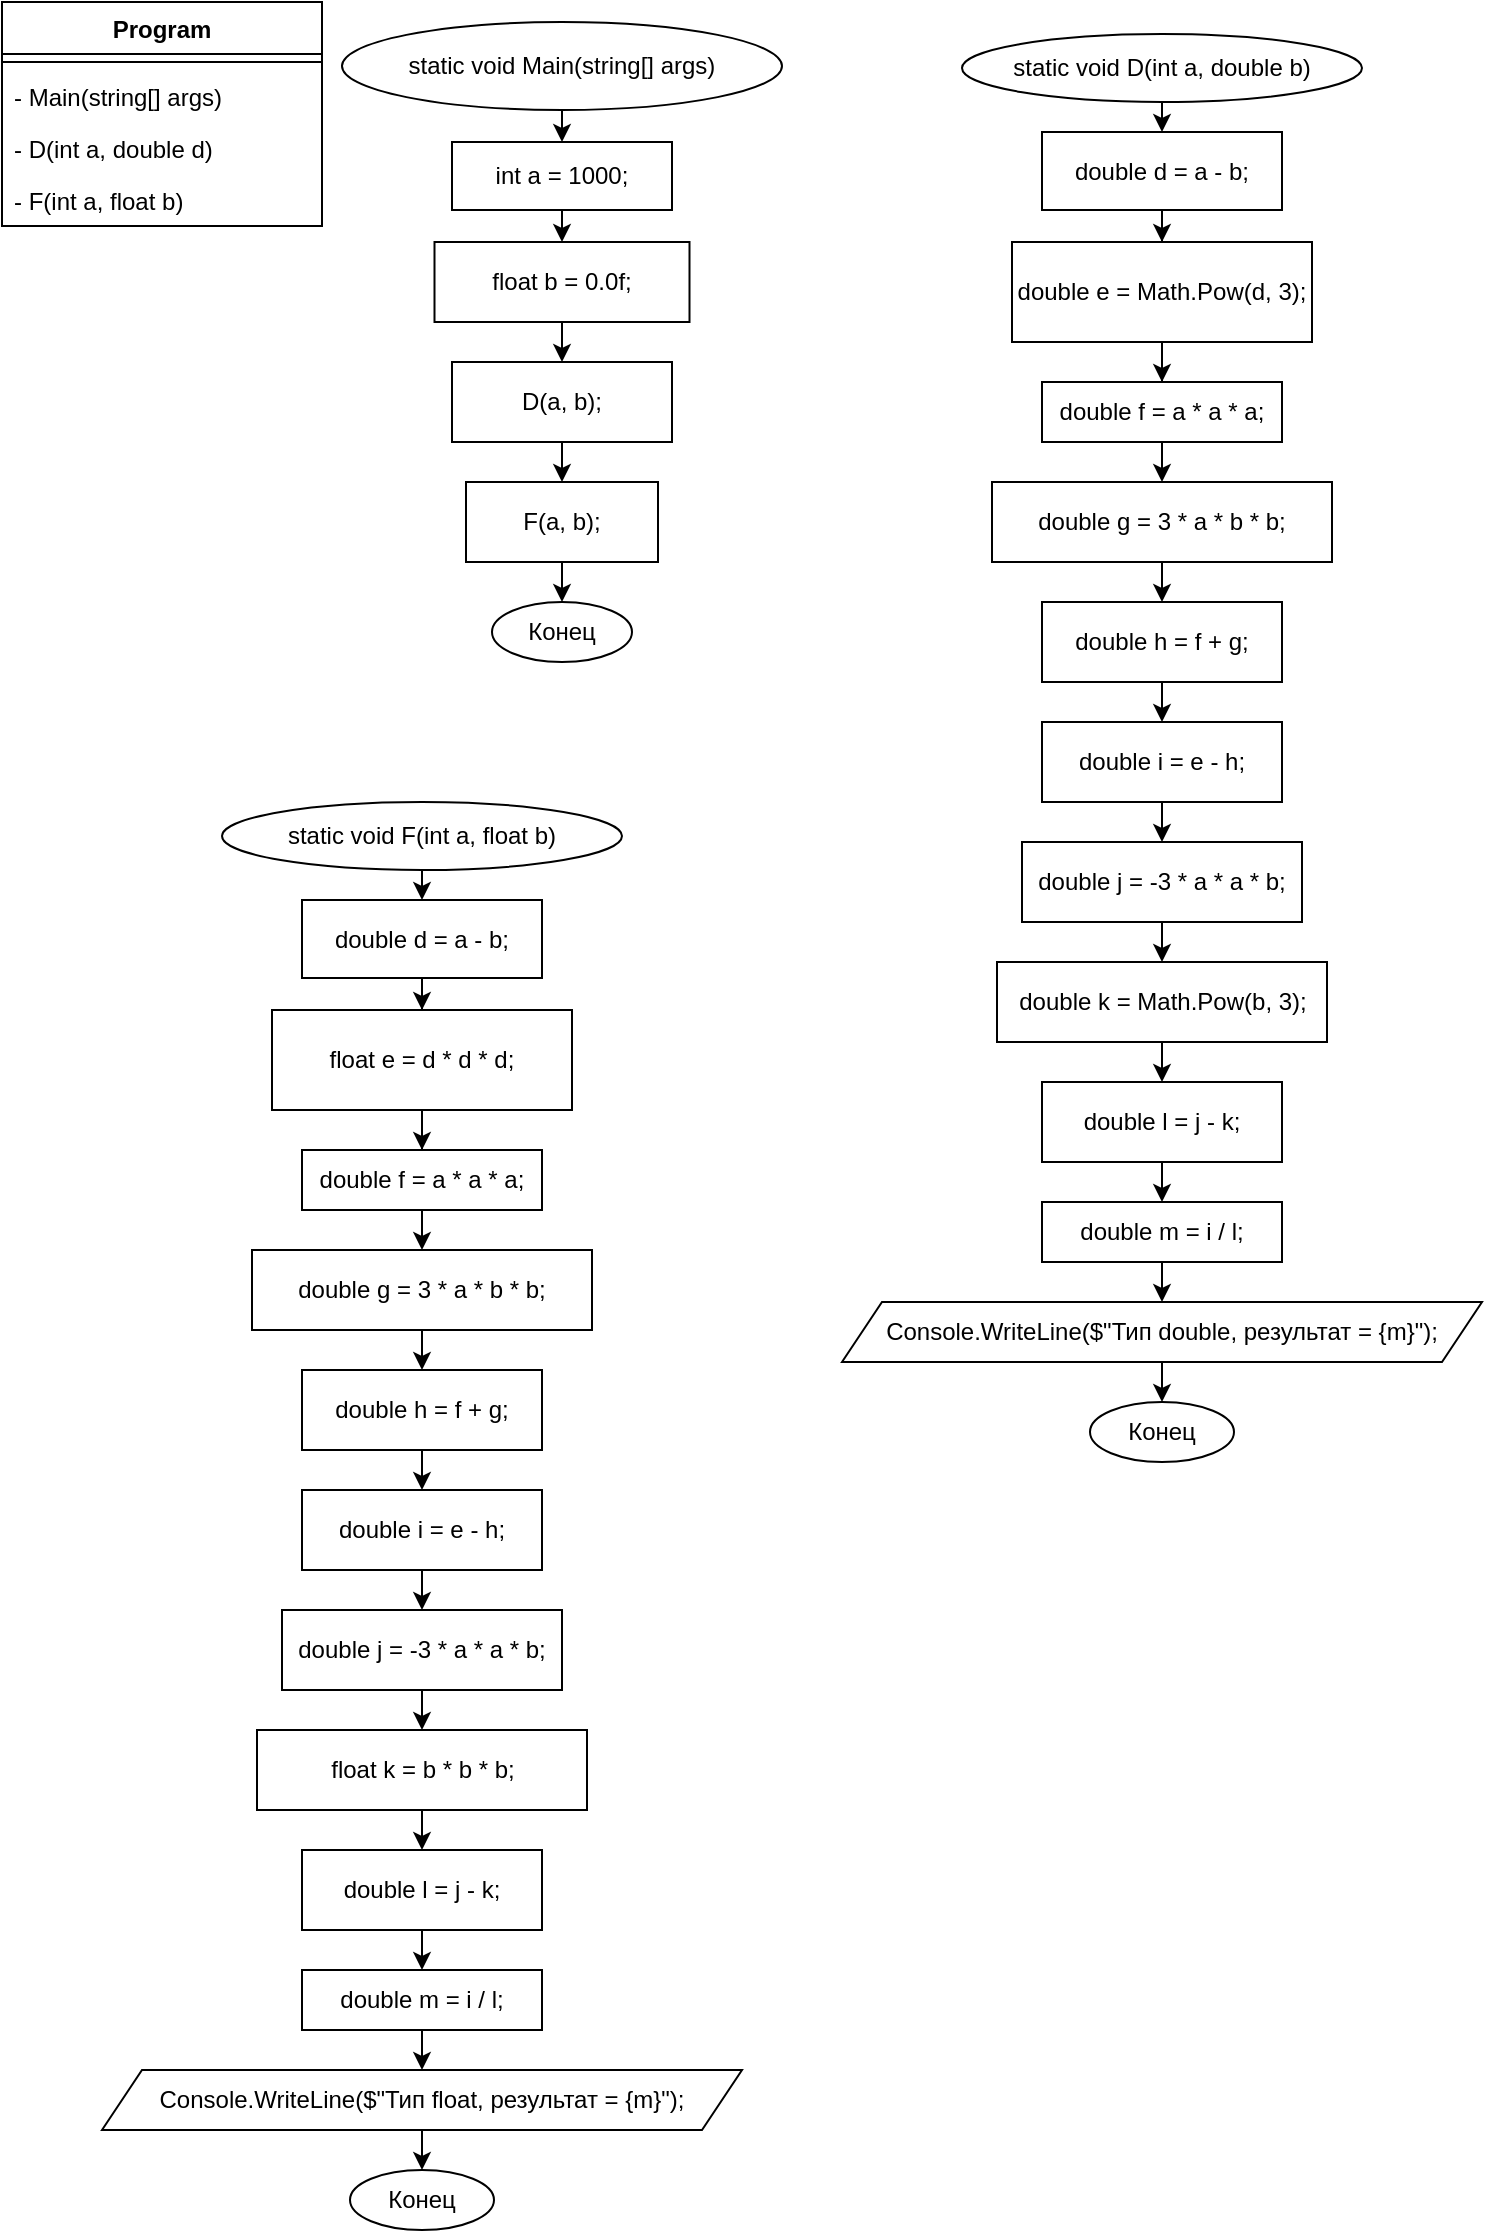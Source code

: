 <mxfile version="15.4.3" type="device"><diagram id="pTUH-KPxqWIqMNDLzzBz" name="Page-1"><mxGraphModel dx="1955" dy="896" grid="1" gridSize="10" guides="1" tooltips="1" connect="1" arrows="1" fold="1" page="1" pageScale="1" pageWidth="827" pageHeight="1169" math="0" shadow="0"><root><mxCell id="0"/><mxCell id="1" parent="0"/><mxCell id="skDzkCNN4oig90gfVEyf-1" value="Program" style="swimlane;fontStyle=1;align=center;verticalAlign=top;childLayout=stackLayout;horizontal=1;startSize=26;horizontalStack=0;resizeParent=1;resizeParentMax=0;resizeLast=0;collapsible=1;marginBottom=0;" parent="1" vertex="1"><mxGeometry width="160" height="112" as="geometry"/></mxCell><mxCell id="skDzkCNN4oig90gfVEyf-3" value="" style="line;strokeWidth=1;fillColor=none;align=left;verticalAlign=middle;spacingTop=-1;spacingLeft=3;spacingRight=3;rotatable=0;labelPosition=right;points=[];portConstraint=eastwest;" parent="skDzkCNN4oig90gfVEyf-1" vertex="1"><mxGeometry y="26" width="160" height="8" as="geometry"/></mxCell><mxCell id="skDzkCNN4oig90gfVEyf-5" value="- Main(string[] args)" style="text;strokeColor=none;fillColor=none;align=left;verticalAlign=top;spacingLeft=4;spacingRight=4;overflow=hidden;rotatable=0;points=[[0,0.5],[1,0.5]];portConstraint=eastwest;" parent="skDzkCNN4oig90gfVEyf-1" vertex="1"><mxGeometry y="34" width="160" height="26" as="geometry"/></mxCell><mxCell id="skDzkCNN4oig90gfVEyf-7" value="- D(int a, double d)" style="text;strokeColor=none;fillColor=none;align=left;verticalAlign=top;spacingLeft=4;spacingRight=4;overflow=hidden;rotatable=0;points=[[0,0.5],[1,0.5]];portConstraint=eastwest;" parent="skDzkCNN4oig90gfVEyf-1" vertex="1"><mxGeometry y="60" width="160" height="26" as="geometry"/></mxCell><mxCell id="skDzkCNN4oig90gfVEyf-6" value="- F(int a, float b)" style="text;strokeColor=none;fillColor=none;align=left;verticalAlign=top;spacingLeft=4;spacingRight=4;overflow=hidden;rotatable=0;points=[[0,0.5],[1,0.5]];portConstraint=eastwest;" parent="skDzkCNN4oig90gfVEyf-1" vertex="1"><mxGeometry y="86" width="160" height="26" as="geometry"/></mxCell><mxCell id="skDzkCNN4oig90gfVEyf-10" style="edgeStyle=orthogonalEdgeStyle;rounded=0;orthogonalLoop=1;jettySize=auto;html=1;exitX=0.5;exitY=1;exitDx=0;exitDy=0;entryX=0.5;entryY=0;entryDx=0;entryDy=0;" parent="1" source="skDzkCNN4oig90gfVEyf-8" target="skDzkCNN4oig90gfVEyf-9" edge="1"><mxGeometry relative="1" as="geometry"/></mxCell><mxCell id="skDzkCNN4oig90gfVEyf-8" value="static void Main(string[] args)" style="ellipse;whiteSpace=wrap;html=1;" parent="1" vertex="1"><mxGeometry x="170" y="10" width="220" height="44" as="geometry"/></mxCell><mxCell id="skDzkCNN4oig90gfVEyf-12" style="edgeStyle=orthogonalEdgeStyle;rounded=0;orthogonalLoop=1;jettySize=auto;html=1;exitX=0.5;exitY=1;exitDx=0;exitDy=0;entryX=0.5;entryY=0;entryDx=0;entryDy=0;" parent="1" source="skDzkCNN4oig90gfVEyf-9" target="skDzkCNN4oig90gfVEyf-11" edge="1"><mxGeometry relative="1" as="geometry"/></mxCell><mxCell id="skDzkCNN4oig90gfVEyf-9" value="int a = 1000;" style="rounded=0;whiteSpace=wrap;html=1;" parent="1" vertex="1"><mxGeometry x="225" y="70" width="110" height="34" as="geometry"/></mxCell><mxCell id="skDzkCNN4oig90gfVEyf-14" style="edgeStyle=orthogonalEdgeStyle;rounded=0;orthogonalLoop=1;jettySize=auto;html=1;exitX=0.5;exitY=1;exitDx=0;exitDy=0;entryX=0.5;entryY=0;entryDx=0;entryDy=0;" parent="1" source="skDzkCNN4oig90gfVEyf-11" target="skDzkCNN4oig90gfVEyf-13" edge="1"><mxGeometry relative="1" as="geometry"/></mxCell><mxCell id="skDzkCNN4oig90gfVEyf-11" value="float b = 0.0f;" style="rounded=0;whiteSpace=wrap;html=1;" parent="1" vertex="1"><mxGeometry x="216.25" y="120" width="127.5" height="40" as="geometry"/></mxCell><mxCell id="skDzkCNN4oig90gfVEyf-16" style="edgeStyle=orthogonalEdgeStyle;rounded=0;orthogonalLoop=1;jettySize=auto;html=1;exitX=0.5;exitY=1;exitDx=0;exitDy=0;entryX=0.5;entryY=0;entryDx=0;entryDy=0;" parent="1" source="skDzkCNN4oig90gfVEyf-13" target="skDzkCNN4oig90gfVEyf-15" edge="1"><mxGeometry relative="1" as="geometry"/></mxCell><mxCell id="skDzkCNN4oig90gfVEyf-13" value="D(a, b);" style="rounded=0;whiteSpace=wrap;html=1;" parent="1" vertex="1"><mxGeometry x="225" y="180" width="110" height="40" as="geometry"/></mxCell><mxCell id="skDzkCNN4oig90gfVEyf-18" style="edgeStyle=orthogonalEdgeStyle;rounded=0;orthogonalLoop=1;jettySize=auto;html=1;exitX=0.5;exitY=1;exitDx=0;exitDy=0;entryX=0.5;entryY=0;entryDx=0;entryDy=0;" parent="1" source="skDzkCNN4oig90gfVEyf-15" target="skDzkCNN4oig90gfVEyf-17" edge="1"><mxGeometry relative="1" as="geometry"/></mxCell><mxCell id="skDzkCNN4oig90gfVEyf-15" value="F(a, b);" style="rounded=0;whiteSpace=wrap;html=1;" parent="1" vertex="1"><mxGeometry x="232" y="240" width="96" height="40" as="geometry"/></mxCell><mxCell id="skDzkCNN4oig90gfVEyf-17" value="Конец" style="ellipse;whiteSpace=wrap;html=1;" parent="1" vertex="1"><mxGeometry x="245" y="300" width="70" height="30" as="geometry"/></mxCell><mxCell id="skDzkCNN4oig90gfVEyf-31" style="edgeStyle=orthogonalEdgeStyle;rounded=0;orthogonalLoop=1;jettySize=auto;html=1;exitX=0.5;exitY=1;exitDx=0;exitDy=0;entryX=0.5;entryY=0;entryDx=0;entryDy=0;" parent="1" source="skDzkCNN4oig90gfVEyf-19" target="skDzkCNN4oig90gfVEyf-20" edge="1"><mxGeometry relative="1" as="geometry"/></mxCell><mxCell id="skDzkCNN4oig90gfVEyf-19" value="static void D(int a, double b)" style="ellipse;whiteSpace=wrap;html=1;" parent="1" vertex="1"><mxGeometry x="480" y="16" width="200" height="34" as="geometry"/></mxCell><mxCell id="skDzkCNN4oig90gfVEyf-32" style="edgeStyle=orthogonalEdgeStyle;rounded=0;orthogonalLoop=1;jettySize=auto;html=1;exitX=0.5;exitY=1;exitDx=0;exitDy=0;" parent="1" source="skDzkCNN4oig90gfVEyf-20" target="skDzkCNN4oig90gfVEyf-21" edge="1"><mxGeometry relative="1" as="geometry"/></mxCell><mxCell id="skDzkCNN4oig90gfVEyf-20" value="double d = a - b;" style="rounded=0;whiteSpace=wrap;html=1;" parent="1" vertex="1"><mxGeometry x="520" y="65" width="120" height="39" as="geometry"/></mxCell><mxCell id="skDzkCNN4oig90gfVEyf-33" style="edgeStyle=orthogonalEdgeStyle;rounded=0;orthogonalLoop=1;jettySize=auto;html=1;exitX=0.5;exitY=1;exitDx=0;exitDy=0;" parent="1" source="skDzkCNN4oig90gfVEyf-21" target="skDzkCNN4oig90gfVEyf-22" edge="1"><mxGeometry relative="1" as="geometry"/></mxCell><mxCell id="skDzkCNN4oig90gfVEyf-21" value="double e = Math.Pow(d, 3);" style="rounded=0;whiteSpace=wrap;html=1;" parent="1" vertex="1"><mxGeometry x="505" y="120" width="150" height="50" as="geometry"/></mxCell><mxCell id="skDzkCNN4oig90gfVEyf-34" style="edgeStyle=orthogonalEdgeStyle;rounded=0;orthogonalLoop=1;jettySize=auto;html=1;exitX=0.5;exitY=1;exitDx=0;exitDy=0;entryX=0.5;entryY=0;entryDx=0;entryDy=0;" parent="1" source="skDzkCNN4oig90gfVEyf-22" target="skDzkCNN4oig90gfVEyf-23" edge="1"><mxGeometry relative="1" as="geometry"/></mxCell><mxCell id="skDzkCNN4oig90gfVEyf-22" value="double f = a * a * a;" style="rounded=0;whiteSpace=wrap;html=1;" parent="1" vertex="1"><mxGeometry x="520" y="190" width="120" height="30" as="geometry"/></mxCell><mxCell id="skDzkCNN4oig90gfVEyf-35" style="edgeStyle=orthogonalEdgeStyle;rounded=0;orthogonalLoop=1;jettySize=auto;html=1;exitX=0.5;exitY=1;exitDx=0;exitDy=0;entryX=0.5;entryY=0;entryDx=0;entryDy=0;" parent="1" source="skDzkCNN4oig90gfVEyf-23" target="skDzkCNN4oig90gfVEyf-24" edge="1"><mxGeometry relative="1" as="geometry"/></mxCell><mxCell id="skDzkCNN4oig90gfVEyf-23" value="double g = 3 * a * b * b;" style="rounded=0;whiteSpace=wrap;html=1;" parent="1" vertex="1"><mxGeometry x="495" y="240" width="170" height="40" as="geometry"/></mxCell><mxCell id="skDzkCNN4oig90gfVEyf-36" style="edgeStyle=orthogonalEdgeStyle;rounded=0;orthogonalLoop=1;jettySize=auto;html=1;exitX=0.5;exitY=1;exitDx=0;exitDy=0;entryX=0.5;entryY=0;entryDx=0;entryDy=0;" parent="1" source="skDzkCNN4oig90gfVEyf-24" target="skDzkCNN4oig90gfVEyf-25" edge="1"><mxGeometry relative="1" as="geometry"/></mxCell><mxCell id="skDzkCNN4oig90gfVEyf-24" value="double h = f + g;" style="rounded=0;whiteSpace=wrap;html=1;" parent="1" vertex="1"><mxGeometry x="520" y="300" width="120" height="40" as="geometry"/></mxCell><mxCell id="skDzkCNN4oig90gfVEyf-37" style="edgeStyle=orthogonalEdgeStyle;rounded=0;orthogonalLoop=1;jettySize=auto;html=1;exitX=0.5;exitY=1;exitDx=0;exitDy=0;entryX=0.5;entryY=0;entryDx=0;entryDy=0;" parent="1" source="skDzkCNN4oig90gfVEyf-25" target="skDzkCNN4oig90gfVEyf-26" edge="1"><mxGeometry relative="1" as="geometry"/></mxCell><mxCell id="skDzkCNN4oig90gfVEyf-25" value="double i = e - h;" style="rounded=0;whiteSpace=wrap;html=1;" parent="1" vertex="1"><mxGeometry x="520" y="360" width="120" height="40" as="geometry"/></mxCell><mxCell id="skDzkCNN4oig90gfVEyf-38" style="edgeStyle=orthogonalEdgeStyle;rounded=0;orthogonalLoop=1;jettySize=auto;html=1;exitX=0.5;exitY=1;exitDx=0;exitDy=0;entryX=0.5;entryY=0;entryDx=0;entryDy=0;" parent="1" source="skDzkCNN4oig90gfVEyf-26" target="skDzkCNN4oig90gfVEyf-27" edge="1"><mxGeometry relative="1" as="geometry"/></mxCell><mxCell id="skDzkCNN4oig90gfVEyf-26" value="double j = -3 * a * a * b;" style="rounded=0;whiteSpace=wrap;html=1;" parent="1" vertex="1"><mxGeometry x="510" y="420" width="140" height="40" as="geometry"/></mxCell><mxCell id="skDzkCNN4oig90gfVEyf-39" style="edgeStyle=orthogonalEdgeStyle;rounded=0;orthogonalLoop=1;jettySize=auto;html=1;exitX=0.5;exitY=1;exitDx=0;exitDy=0;entryX=0.5;entryY=0;entryDx=0;entryDy=0;" parent="1" source="skDzkCNN4oig90gfVEyf-27" target="skDzkCNN4oig90gfVEyf-28" edge="1"><mxGeometry relative="1" as="geometry"/></mxCell><mxCell id="skDzkCNN4oig90gfVEyf-27" value="double k = Math.Pow(b, 3);" style="rounded=0;whiteSpace=wrap;html=1;" parent="1" vertex="1"><mxGeometry x="497.5" y="480" width="165" height="40" as="geometry"/></mxCell><mxCell id="skDzkCNN4oig90gfVEyf-40" style="edgeStyle=orthogonalEdgeStyle;rounded=0;orthogonalLoop=1;jettySize=auto;html=1;exitX=0.5;exitY=1;exitDx=0;exitDy=0;entryX=0.5;entryY=0;entryDx=0;entryDy=0;" parent="1" source="skDzkCNN4oig90gfVEyf-28" target="skDzkCNN4oig90gfVEyf-29" edge="1"><mxGeometry relative="1" as="geometry"/></mxCell><mxCell id="skDzkCNN4oig90gfVEyf-28" value="double l = j - k;" style="rounded=0;whiteSpace=wrap;html=1;" parent="1" vertex="1"><mxGeometry x="520" y="540" width="120" height="40" as="geometry"/></mxCell><mxCell id="skDzkCNN4oig90gfVEyf-42" style="edgeStyle=orthogonalEdgeStyle;rounded=0;orthogonalLoop=1;jettySize=auto;html=1;exitX=0.5;exitY=1;exitDx=0;exitDy=0;entryX=0.5;entryY=0;entryDx=0;entryDy=0;" parent="1" source="skDzkCNN4oig90gfVEyf-29" target="skDzkCNN4oig90gfVEyf-30" edge="1"><mxGeometry relative="1" as="geometry"/></mxCell><mxCell id="skDzkCNN4oig90gfVEyf-29" value="double m = i / l;" style="rounded=0;whiteSpace=wrap;html=1;" parent="1" vertex="1"><mxGeometry x="520" y="600" width="120" height="30" as="geometry"/></mxCell><mxCell id="skDzkCNN4oig90gfVEyf-44" style="edgeStyle=orthogonalEdgeStyle;rounded=0;orthogonalLoop=1;jettySize=auto;html=1;exitX=0.5;exitY=1;exitDx=0;exitDy=0;entryX=0.5;entryY=0;entryDx=0;entryDy=0;" parent="1" source="skDzkCNN4oig90gfVEyf-30" target="skDzkCNN4oig90gfVEyf-43" edge="1"><mxGeometry relative="1" as="geometry"/></mxCell><mxCell id="skDzkCNN4oig90gfVEyf-30" value="Console.WriteLine($&quot;Тип double, результат = {m}&quot;);" style="shape=parallelogram;perimeter=parallelogramPerimeter;whiteSpace=wrap;html=1;fixedSize=1;" parent="1" vertex="1"><mxGeometry x="420" y="650" width="320" height="30" as="geometry"/></mxCell><mxCell id="skDzkCNN4oig90gfVEyf-43" value="Конец" style="ellipse;whiteSpace=wrap;html=1;" parent="1" vertex="1"><mxGeometry x="544" y="700" width="72" height="30" as="geometry"/></mxCell><mxCell id="skDzkCNN4oig90gfVEyf-45" style="edgeStyle=orthogonalEdgeStyle;rounded=0;orthogonalLoop=1;jettySize=auto;html=1;exitX=0.5;exitY=1;exitDx=0;exitDy=0;entryX=0.5;entryY=0;entryDx=0;entryDy=0;" parent="1" source="skDzkCNN4oig90gfVEyf-46" target="skDzkCNN4oig90gfVEyf-48" edge="1"><mxGeometry relative="1" as="geometry"/></mxCell><mxCell id="skDzkCNN4oig90gfVEyf-46" value="static void F(int a, float b)" style="ellipse;whiteSpace=wrap;html=1;" parent="1" vertex="1"><mxGeometry x="110" y="400" width="200" height="34" as="geometry"/></mxCell><mxCell id="skDzkCNN4oig90gfVEyf-47" style="edgeStyle=orthogonalEdgeStyle;rounded=0;orthogonalLoop=1;jettySize=auto;html=1;exitX=0.5;exitY=1;exitDx=0;exitDy=0;" parent="1" source="skDzkCNN4oig90gfVEyf-48" target="skDzkCNN4oig90gfVEyf-50" edge="1"><mxGeometry relative="1" as="geometry"/></mxCell><mxCell id="skDzkCNN4oig90gfVEyf-48" value="double d = a - b;" style="rounded=0;whiteSpace=wrap;html=1;" parent="1" vertex="1"><mxGeometry x="150" y="449" width="120" height="39" as="geometry"/></mxCell><mxCell id="skDzkCNN4oig90gfVEyf-49" style="edgeStyle=orthogonalEdgeStyle;rounded=0;orthogonalLoop=1;jettySize=auto;html=1;exitX=0.5;exitY=1;exitDx=0;exitDy=0;" parent="1" source="skDzkCNN4oig90gfVEyf-50" target="skDzkCNN4oig90gfVEyf-52" edge="1"><mxGeometry relative="1" as="geometry"/></mxCell><mxCell id="skDzkCNN4oig90gfVEyf-50" value="float e = d * d * d;" style="rounded=0;whiteSpace=wrap;html=1;" parent="1" vertex="1"><mxGeometry x="135" y="504" width="150" height="50" as="geometry"/></mxCell><mxCell id="skDzkCNN4oig90gfVEyf-51" style="edgeStyle=orthogonalEdgeStyle;rounded=0;orthogonalLoop=1;jettySize=auto;html=1;exitX=0.5;exitY=1;exitDx=0;exitDy=0;entryX=0.5;entryY=0;entryDx=0;entryDy=0;" parent="1" source="skDzkCNN4oig90gfVEyf-52" target="skDzkCNN4oig90gfVEyf-54" edge="1"><mxGeometry relative="1" as="geometry"/></mxCell><mxCell id="skDzkCNN4oig90gfVEyf-52" value="double f = a * a * a;" style="rounded=0;whiteSpace=wrap;html=1;" parent="1" vertex="1"><mxGeometry x="150" y="574" width="120" height="30" as="geometry"/></mxCell><mxCell id="skDzkCNN4oig90gfVEyf-53" style="edgeStyle=orthogonalEdgeStyle;rounded=0;orthogonalLoop=1;jettySize=auto;html=1;exitX=0.5;exitY=1;exitDx=0;exitDy=0;entryX=0.5;entryY=0;entryDx=0;entryDy=0;" parent="1" source="skDzkCNN4oig90gfVEyf-54" target="skDzkCNN4oig90gfVEyf-56" edge="1"><mxGeometry relative="1" as="geometry"/></mxCell><mxCell id="skDzkCNN4oig90gfVEyf-54" value="double g = 3 * a * b * b;" style="rounded=0;whiteSpace=wrap;html=1;" parent="1" vertex="1"><mxGeometry x="125" y="624" width="170" height="40" as="geometry"/></mxCell><mxCell id="skDzkCNN4oig90gfVEyf-55" style="edgeStyle=orthogonalEdgeStyle;rounded=0;orthogonalLoop=1;jettySize=auto;html=1;exitX=0.5;exitY=1;exitDx=0;exitDy=0;entryX=0.5;entryY=0;entryDx=0;entryDy=0;" parent="1" source="skDzkCNN4oig90gfVEyf-56" target="skDzkCNN4oig90gfVEyf-58" edge="1"><mxGeometry relative="1" as="geometry"/></mxCell><mxCell id="skDzkCNN4oig90gfVEyf-56" value="double h = f + g;" style="rounded=0;whiteSpace=wrap;html=1;" parent="1" vertex="1"><mxGeometry x="150" y="684" width="120" height="40" as="geometry"/></mxCell><mxCell id="skDzkCNN4oig90gfVEyf-57" style="edgeStyle=orthogonalEdgeStyle;rounded=0;orthogonalLoop=1;jettySize=auto;html=1;exitX=0.5;exitY=1;exitDx=0;exitDy=0;entryX=0.5;entryY=0;entryDx=0;entryDy=0;" parent="1" source="skDzkCNN4oig90gfVEyf-58" target="skDzkCNN4oig90gfVEyf-60" edge="1"><mxGeometry relative="1" as="geometry"/></mxCell><mxCell id="skDzkCNN4oig90gfVEyf-58" value="double i = e - h;" style="rounded=0;whiteSpace=wrap;html=1;" parent="1" vertex="1"><mxGeometry x="150" y="744" width="120" height="40" as="geometry"/></mxCell><mxCell id="skDzkCNN4oig90gfVEyf-59" style="edgeStyle=orthogonalEdgeStyle;rounded=0;orthogonalLoop=1;jettySize=auto;html=1;exitX=0.5;exitY=1;exitDx=0;exitDy=0;entryX=0.5;entryY=0;entryDx=0;entryDy=0;" parent="1" source="skDzkCNN4oig90gfVEyf-60" target="skDzkCNN4oig90gfVEyf-62" edge="1"><mxGeometry relative="1" as="geometry"/></mxCell><mxCell id="skDzkCNN4oig90gfVEyf-60" value="double j = -3 * a * a * b;" style="rounded=0;whiteSpace=wrap;html=1;" parent="1" vertex="1"><mxGeometry x="140" y="804" width="140" height="40" as="geometry"/></mxCell><mxCell id="skDzkCNN4oig90gfVEyf-61" style="edgeStyle=orthogonalEdgeStyle;rounded=0;orthogonalLoop=1;jettySize=auto;html=1;exitX=0.5;exitY=1;exitDx=0;exitDy=0;entryX=0.5;entryY=0;entryDx=0;entryDy=0;" parent="1" source="skDzkCNN4oig90gfVEyf-62" target="skDzkCNN4oig90gfVEyf-64" edge="1"><mxGeometry relative="1" as="geometry"/></mxCell><mxCell id="skDzkCNN4oig90gfVEyf-62" value="float k = b * b * b;" style="rounded=0;whiteSpace=wrap;html=1;" parent="1" vertex="1"><mxGeometry x="127.5" y="864" width="165" height="40" as="geometry"/></mxCell><mxCell id="skDzkCNN4oig90gfVEyf-63" style="edgeStyle=orthogonalEdgeStyle;rounded=0;orthogonalLoop=1;jettySize=auto;html=1;exitX=0.5;exitY=1;exitDx=0;exitDy=0;entryX=0.5;entryY=0;entryDx=0;entryDy=0;" parent="1" source="skDzkCNN4oig90gfVEyf-64" target="skDzkCNN4oig90gfVEyf-66" edge="1"><mxGeometry relative="1" as="geometry"/></mxCell><mxCell id="skDzkCNN4oig90gfVEyf-64" value="double l = j - k;" style="rounded=0;whiteSpace=wrap;html=1;" parent="1" vertex="1"><mxGeometry x="150" y="924" width="120" height="40" as="geometry"/></mxCell><mxCell id="skDzkCNN4oig90gfVEyf-65" style="edgeStyle=orthogonalEdgeStyle;rounded=0;orthogonalLoop=1;jettySize=auto;html=1;exitX=0.5;exitY=1;exitDx=0;exitDy=0;entryX=0.5;entryY=0;entryDx=0;entryDy=0;" parent="1" source="skDzkCNN4oig90gfVEyf-66" target="skDzkCNN4oig90gfVEyf-68" edge="1"><mxGeometry relative="1" as="geometry"/></mxCell><mxCell id="skDzkCNN4oig90gfVEyf-66" value="double m = i / l;" style="rounded=0;whiteSpace=wrap;html=1;" parent="1" vertex="1"><mxGeometry x="150" y="984" width="120" height="30" as="geometry"/></mxCell><mxCell id="skDzkCNN4oig90gfVEyf-67" style="edgeStyle=orthogonalEdgeStyle;rounded=0;orthogonalLoop=1;jettySize=auto;html=1;exitX=0.5;exitY=1;exitDx=0;exitDy=0;entryX=0.5;entryY=0;entryDx=0;entryDy=0;" parent="1" source="skDzkCNN4oig90gfVEyf-68" target="skDzkCNN4oig90gfVEyf-69" edge="1"><mxGeometry relative="1" as="geometry"/></mxCell><mxCell id="skDzkCNN4oig90gfVEyf-68" value="Console.WriteLine($&quot;Тип float, результат = {m}&quot;);" style="shape=parallelogram;perimeter=parallelogramPerimeter;whiteSpace=wrap;html=1;fixedSize=1;" parent="1" vertex="1"><mxGeometry x="50" y="1034" width="320" height="30" as="geometry"/></mxCell><mxCell id="skDzkCNN4oig90gfVEyf-69" value="Конец" style="ellipse;whiteSpace=wrap;html=1;" parent="1" vertex="1"><mxGeometry x="174" y="1084" width="72" height="30" as="geometry"/></mxCell></root></mxGraphModel></diagram></mxfile>